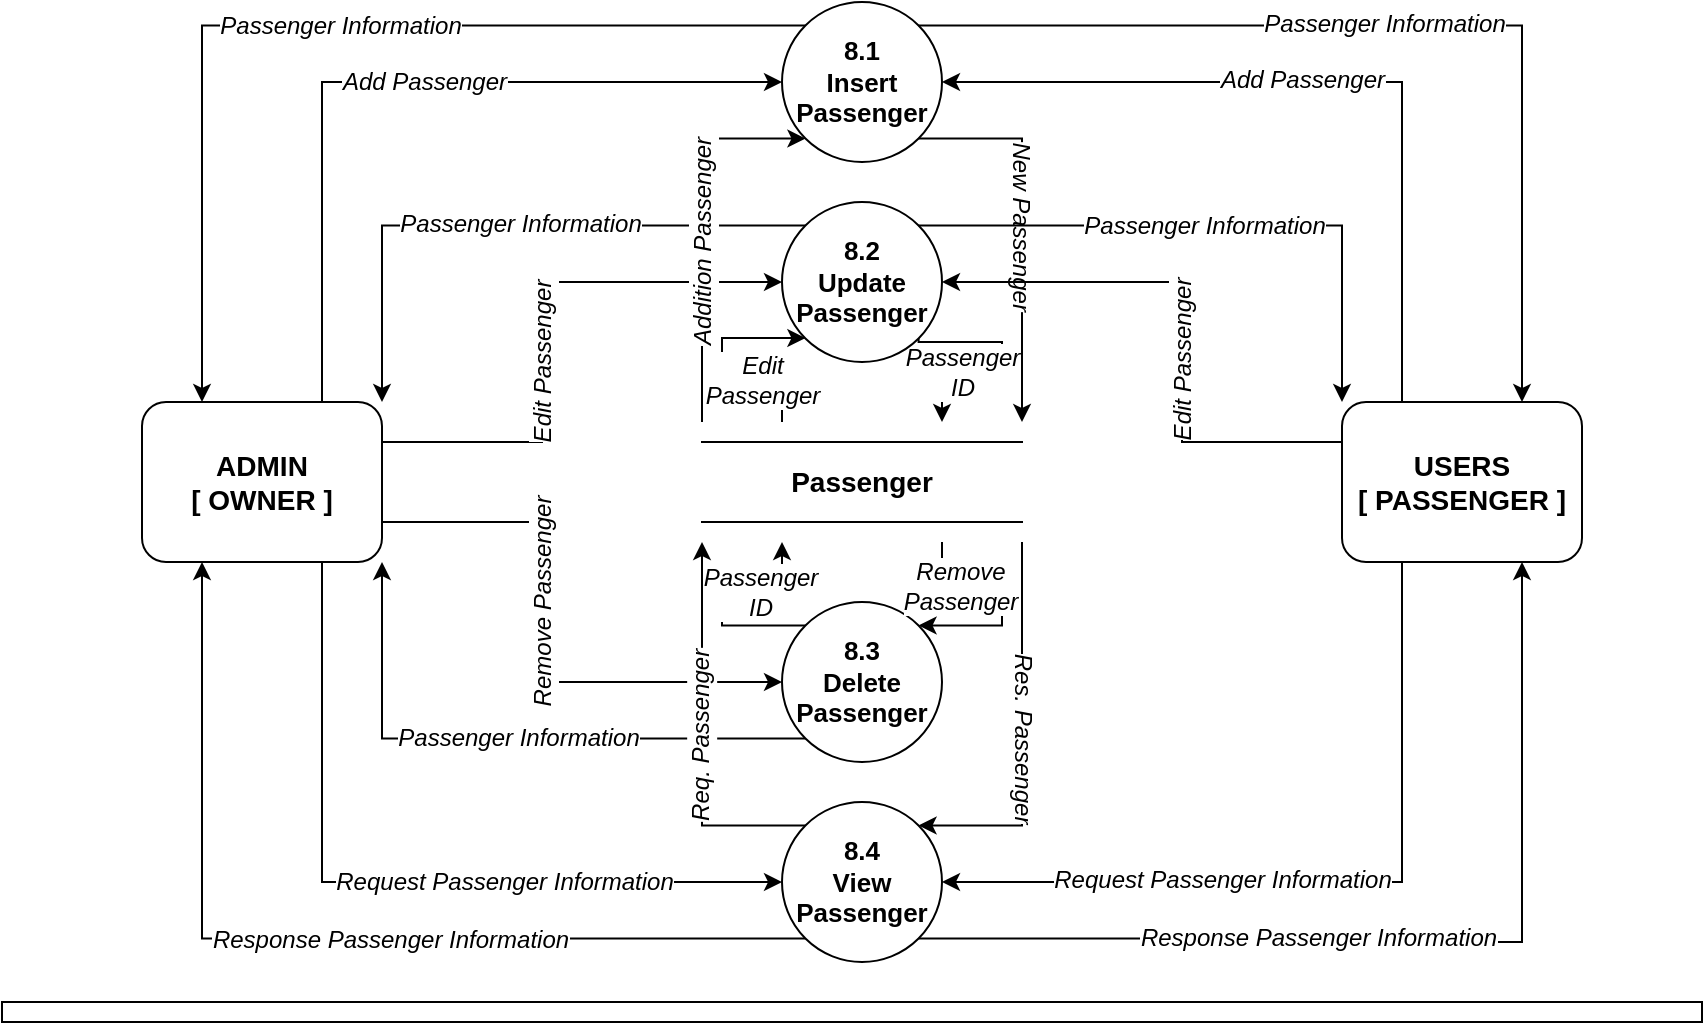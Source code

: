 <mxfile version="22.0.4" type="device">
  <diagram name="Page-1" id="5ffM72v4nF_bGZKfo2SZ">
    <mxGraphModel dx="1257" dy="671" grid="1" gridSize="10" guides="1" tooltips="1" connect="1" arrows="1" fold="1" page="1" pageScale="1" pageWidth="850" pageHeight="1100" math="0" shadow="0">
      <root>
        <mxCell id="0" />
        <mxCell id="1" parent="0" />
        <mxCell id="SJ9dCTv6q1QLFrqjMNKv-55" style="edgeStyle=orthogonalEdgeStyle;rounded=0;orthogonalLoop=1;jettySize=auto;html=1;exitX=1;exitY=0.25;exitDx=0;exitDy=0;entryX=0;entryY=0.5;entryDx=0;entryDy=0;" parent="1" source="SJ9dCTv6q1QLFrqjMNKv-1" target="SJ9dCTv6q1QLFrqjMNKv-6" edge="1">
          <mxGeometry relative="1" as="geometry">
            <mxPoint x="100.0" y="240" as="sourcePoint" />
            <mxPoint x="280" y="150" as="targetPoint" />
            <Array as="points">
              <mxPoint x="270" y="240" />
              <mxPoint x="270" y="160" />
            </Array>
          </mxGeometry>
        </mxCell>
        <mxCell id="SJ9dCTv6q1QLFrqjMNKv-66" value="Edit Passenger" style="edgeLabel;html=1;align=center;verticalAlign=middle;resizable=0;points=[];rotation=-90;fontSize=12;fontStyle=2" parent="SJ9dCTv6q1QLFrqjMNKv-55" vertex="1" connectable="0">
          <mxGeometry x="-0.594" y="-1" relative="1" as="geometry">
            <mxPoint x="23" y="-41" as="offset" />
          </mxGeometry>
        </mxCell>
        <mxCell id="SJ9dCTv6q1QLFrqjMNKv-57" style="edgeStyle=orthogonalEdgeStyle;rounded=0;orthogonalLoop=1;jettySize=auto;html=1;exitX=1;exitY=0.75;exitDx=0;exitDy=0;entryX=0;entryY=0.5;entryDx=0;entryDy=0;" parent="1" source="SJ9dCTv6q1QLFrqjMNKv-1" target="SJ9dCTv6q1QLFrqjMNKv-7" edge="1">
          <mxGeometry relative="1" as="geometry">
            <Array as="points">
              <mxPoint x="270" y="280" />
              <mxPoint x="270" y="360" />
            </Array>
          </mxGeometry>
        </mxCell>
        <mxCell id="SJ9dCTv6q1QLFrqjMNKv-67" value="Remove Passenger" style="edgeLabel;html=1;align=center;verticalAlign=middle;resizable=0;points=[];rotation=-90;fontSize=12;fontStyle=2" parent="SJ9dCTv6q1QLFrqjMNKv-57" vertex="1" connectable="0">
          <mxGeometry x="-0.727" y="-1" relative="1" as="geometry">
            <mxPoint x="42" y="39" as="offset" />
          </mxGeometry>
        </mxCell>
        <mxCell id="SJ9dCTv6q1QLFrqjMNKv-59" style="edgeStyle=orthogonalEdgeStyle;rounded=0;orthogonalLoop=1;jettySize=auto;html=1;exitX=0.75;exitY=0;exitDx=0;exitDy=0;entryX=0;entryY=0.5;entryDx=0;entryDy=0;" parent="1" source="SJ9dCTv6q1QLFrqjMNKv-1" target="SJ9dCTv6q1QLFrqjMNKv-4" edge="1">
          <mxGeometry relative="1" as="geometry" />
        </mxCell>
        <mxCell id="SJ9dCTv6q1QLFrqjMNKv-64" value="Add Passenger" style="edgeLabel;html=1;align=center;verticalAlign=middle;resizable=0;points=[];fontSize=12;fontStyle=2" parent="SJ9dCTv6q1QLFrqjMNKv-59" vertex="1" connectable="0">
          <mxGeometry x="0.245" relative="1" as="geometry">
            <mxPoint x="-32" as="offset" />
          </mxGeometry>
        </mxCell>
        <mxCell id="SJ9dCTv6q1QLFrqjMNKv-61" style="edgeStyle=orthogonalEdgeStyle;rounded=0;orthogonalLoop=1;jettySize=auto;html=1;exitX=0.75;exitY=1;exitDx=0;exitDy=0;entryX=0;entryY=0.5;entryDx=0;entryDy=0;" parent="1" source="SJ9dCTv6q1QLFrqjMNKv-1" target="SJ9dCTv6q1QLFrqjMNKv-8" edge="1">
          <mxGeometry relative="1" as="geometry" />
        </mxCell>
        <mxCell id="SJ9dCTv6q1QLFrqjMNKv-69" value="Request Passenger Information" style="edgeLabel;html=1;align=center;verticalAlign=middle;resizable=0;points=[];fontSize=12;fontStyle=2" parent="SJ9dCTv6q1QLFrqjMNKv-61" vertex="1" connectable="0">
          <mxGeometry x="0.192" y="1" relative="1" as="geometry">
            <mxPoint x="18" y="1" as="offset" />
          </mxGeometry>
        </mxCell>
        <mxCell id="SJ9dCTv6q1QLFrqjMNKv-1" value="ADMIN&lt;br style=&quot;font-size: 14px;&quot;&gt;[ OWNER ]" style="rounded=1;whiteSpace=wrap;html=1;fontSize=14;fontStyle=1" parent="1" vertex="1">
          <mxGeometry x="70" y="220" width="120" height="80" as="geometry" />
        </mxCell>
        <mxCell id="SJ9dCTv6q1QLFrqjMNKv-2" value="" style="rounded=0;whiteSpace=wrap;html=1;" parent="1" vertex="1">
          <mxGeometry y="520" width="850" height="10" as="geometry" />
        </mxCell>
        <mxCell id="SJ9dCTv6q1QLFrqjMNKv-41" style="edgeStyle=orthogonalEdgeStyle;rounded=0;orthogonalLoop=1;jettySize=auto;html=1;exitX=1;exitY=1;exitDx=0;exitDy=0;" parent="1" source="SJ9dCTv6q1QLFrqjMNKv-4" edge="1">
          <mxGeometry relative="1" as="geometry">
            <mxPoint x="510" y="230" as="targetPoint" />
            <Array as="points">
              <mxPoint x="510" y="88" />
            </Array>
          </mxGeometry>
        </mxCell>
        <mxCell id="SJ9dCTv6q1QLFrqjMNKv-81" value="New Passenger" style="edgeLabel;html=1;align=center;verticalAlign=middle;resizable=0;points=[];rotation=90;fontSize=12;fontStyle=2" parent="SJ9dCTv6q1QLFrqjMNKv-41" vertex="1" connectable="0">
          <mxGeometry x="-0.318" y="-1" relative="1" as="geometry">
            <mxPoint x="1" y="29" as="offset" />
          </mxGeometry>
        </mxCell>
        <mxCell id="SJ9dCTv6q1QLFrqjMNKv-60" style="edgeStyle=orthogonalEdgeStyle;rounded=0;orthogonalLoop=1;jettySize=auto;html=1;exitX=0;exitY=0;exitDx=0;exitDy=0;entryX=0.25;entryY=0;entryDx=0;entryDy=0;" parent="1" source="SJ9dCTv6q1QLFrqjMNKv-4" target="SJ9dCTv6q1QLFrqjMNKv-1" edge="1">
          <mxGeometry relative="1" as="geometry" />
        </mxCell>
        <mxCell id="SJ9dCTv6q1QLFrqjMNKv-63" value="Passenger Information" style="edgeLabel;html=1;align=center;verticalAlign=middle;resizable=0;points=[];fontSize=12;fontStyle=2" parent="SJ9dCTv6q1QLFrqjMNKv-60" vertex="1" connectable="0">
          <mxGeometry x="-0.315" relative="1" as="geometry">
            <mxPoint x="-65" as="offset" />
          </mxGeometry>
        </mxCell>
        <mxCell id="SJ9dCTv6q1QLFrqjMNKv-4" value="8.1&lt;br style=&quot;font-size: 13px;&quot;&gt;Insert &lt;br style=&quot;font-size: 13px;&quot;&gt;Passenger" style="ellipse;whiteSpace=wrap;html=1;fontSize=13;fontStyle=1" parent="1" vertex="1">
          <mxGeometry x="390" y="20" width="80" height="80" as="geometry" />
        </mxCell>
        <mxCell id="SJ9dCTv6q1QLFrqjMNKv-52" style="edgeStyle=orthogonalEdgeStyle;rounded=0;orthogonalLoop=1;jettySize=auto;html=1;exitX=0.25;exitY=1;exitDx=0;exitDy=0;entryX=1;entryY=0.5;entryDx=0;entryDy=0;" parent="1" source="SJ9dCTv6q1QLFrqjMNKv-5" edge="1" target="SJ9dCTv6q1QLFrqjMNKv-8">
          <mxGeometry relative="1" as="geometry">
            <mxPoint x="655" y="240" as="sourcePoint" />
            <mxPoint x="465" y="440" as="targetPoint" />
            <Array as="points">
              <mxPoint x="700" y="460" />
            </Array>
          </mxGeometry>
        </mxCell>
        <mxCell id="SJ9dCTv6q1QLFrqjMNKv-71" value="Request Passenger Information" style="edgeLabel;html=1;align=center;verticalAlign=middle;resizable=0;points=[];rotation=0;fontSize=12;fontStyle=2" parent="SJ9dCTv6q1QLFrqjMNKv-52" vertex="1" connectable="0">
          <mxGeometry x="-0.597" y="2" relative="1" as="geometry">
            <mxPoint x="-92" y="80" as="offset" />
          </mxGeometry>
        </mxCell>
        <mxCell id="SJ9dCTv6q1QLFrqjMNKv-5" value="USERS&lt;br style=&quot;font-size: 14px;&quot;&gt;[ PASSENGER ]" style="rounded=1;whiteSpace=wrap;html=1;fontSize=14;fontStyle=1" parent="1" vertex="1">
          <mxGeometry x="670" y="220" width="120" height="80" as="geometry" />
        </mxCell>
        <mxCell id="SJ9dCTv6q1QLFrqjMNKv-44" style="edgeStyle=orthogonalEdgeStyle;rounded=0;orthogonalLoop=1;jettySize=auto;html=1;exitX=1;exitY=1;exitDx=0;exitDy=0;" parent="1" source="SJ9dCTv6q1QLFrqjMNKv-6" edge="1">
          <mxGeometry relative="1" as="geometry">
            <mxPoint x="470" y="230" as="targetPoint" />
            <Array as="points">
              <mxPoint x="458" y="190" />
              <mxPoint x="500" y="190" />
              <mxPoint x="500" y="210" />
              <mxPoint x="470" y="210" />
            </Array>
          </mxGeometry>
        </mxCell>
        <mxCell id="SJ9dCTv6q1QLFrqjMNKv-74" value="Passenger&lt;br style=&quot;font-size: 12px;&quot;&gt;ID" style="edgeLabel;html=1;align=center;verticalAlign=middle;resizable=0;points=[];fontSize=12;fontStyle=2" parent="SJ9dCTv6q1QLFrqjMNKv-44" vertex="1" connectable="0">
          <mxGeometry x="-0.485" relative="1" as="geometry">
            <mxPoint x="-6" y="15" as="offset" />
          </mxGeometry>
        </mxCell>
        <mxCell id="SJ9dCTv6q1QLFrqjMNKv-56" style="edgeStyle=orthogonalEdgeStyle;rounded=0;orthogonalLoop=1;jettySize=auto;html=1;exitX=0;exitY=0;exitDx=0;exitDy=0;entryX=1;entryY=0;entryDx=0;entryDy=0;" parent="1" source="SJ9dCTv6q1QLFrqjMNKv-6" target="SJ9dCTv6q1QLFrqjMNKv-1" edge="1">
          <mxGeometry relative="1" as="geometry" />
        </mxCell>
        <mxCell id="SJ9dCTv6q1QLFrqjMNKv-65" value="Passenger Information" style="edgeLabel;html=1;align=center;verticalAlign=middle;resizable=0;points=[];fontSize=12;fontStyle=2" parent="SJ9dCTv6q1QLFrqjMNKv-56" vertex="1" connectable="0">
          <mxGeometry x="-0.12" y="-1" relative="1" as="geometry">
            <mxPoint x="-11" as="offset" />
          </mxGeometry>
        </mxCell>
        <mxCell id="SJ9dCTv6q1QLFrqjMNKv-6" value="8.2&lt;br style=&quot;border-color: var(--border-color); font-size: 13px;&quot;&gt;Update&lt;br style=&quot;border-color: var(--border-color); font-size: 13px;&quot;&gt;Passenger" style="ellipse;whiteSpace=wrap;html=1;fontSize=13;fontStyle=1" parent="1" vertex="1">
          <mxGeometry x="390" y="120" width="80" height="80" as="geometry" />
        </mxCell>
        <mxCell id="SJ9dCTv6q1QLFrqjMNKv-51" style="edgeStyle=orthogonalEdgeStyle;rounded=0;orthogonalLoop=1;jettySize=auto;html=1;exitX=0;exitY=0;exitDx=0;exitDy=0;" parent="1" edge="1">
          <mxGeometry relative="1" as="geometry">
            <mxPoint x="401.716" y="331.716" as="sourcePoint" />
            <mxPoint x="390" y="290" as="targetPoint" />
            <Array as="points">
              <mxPoint x="360" y="332" />
              <mxPoint x="360" y="310" />
              <mxPoint x="390" y="310" />
            </Array>
          </mxGeometry>
        </mxCell>
        <mxCell id="SJ9dCTv6q1QLFrqjMNKv-79" value="Passenger&lt;br style=&quot;font-size: 12px;&quot;&gt;ID" style="edgeLabel;html=1;align=center;verticalAlign=middle;resizable=0;points=[];fontSize=12;fontStyle=2" parent="SJ9dCTv6q1QLFrqjMNKv-51" vertex="1" connectable="0">
          <mxGeometry x="-0.072" relative="1" as="geometry">
            <mxPoint x="19" y="-6" as="offset" />
          </mxGeometry>
        </mxCell>
        <mxCell id="SJ9dCTv6q1QLFrqjMNKv-58" style="edgeStyle=orthogonalEdgeStyle;rounded=0;orthogonalLoop=1;jettySize=auto;html=1;exitX=0;exitY=1;exitDx=0;exitDy=0;entryX=1;entryY=1;entryDx=0;entryDy=0;" parent="1" source="SJ9dCTv6q1QLFrqjMNKv-7" target="SJ9dCTv6q1QLFrqjMNKv-1" edge="1">
          <mxGeometry relative="1" as="geometry" />
        </mxCell>
        <mxCell id="SJ9dCTv6q1QLFrqjMNKv-68" value="Passenger Information" style="edgeLabel;html=1;align=center;verticalAlign=middle;resizable=0;points=[];fontSize=12;fontStyle=2" parent="SJ9dCTv6q1QLFrqjMNKv-58" vertex="1" connectable="0">
          <mxGeometry x="-0.018" y="-1" relative="1" as="geometry">
            <mxPoint x="4" as="offset" />
          </mxGeometry>
        </mxCell>
        <mxCell id="SJ9dCTv6q1QLFrqjMNKv-7" value="8.3&lt;br style=&quot;border-color: var(--border-color); font-size: 13px;&quot;&gt;Delete&lt;br style=&quot;border-color: var(--border-color); font-size: 13px;&quot;&gt;Passenger" style="ellipse;whiteSpace=wrap;html=1;fontSize=13;fontStyle=1" parent="1" vertex="1">
          <mxGeometry x="390" y="320" width="80" height="80" as="geometry" />
        </mxCell>
        <mxCell id="SJ9dCTv6q1QLFrqjMNKv-48" style="edgeStyle=orthogonalEdgeStyle;rounded=0;orthogonalLoop=1;jettySize=auto;html=1;exitX=0;exitY=0;exitDx=0;exitDy=0;" parent="1" source="SJ9dCTv6q1QLFrqjMNKv-8" edge="1">
          <mxGeometry relative="1" as="geometry">
            <mxPoint x="350" y="290" as="targetPoint" />
            <Array as="points">
              <mxPoint x="350" y="432" />
            </Array>
          </mxGeometry>
        </mxCell>
        <mxCell id="SJ9dCTv6q1QLFrqjMNKv-83" value="Req. Passenger" style="edgeLabel;html=1;align=center;verticalAlign=middle;resizable=0;points=[];rotation=-90;fontSize=12;fontStyle=2" parent="SJ9dCTv6q1QLFrqjMNKv-48" vertex="1" connectable="0">
          <mxGeometry x="-0.341" relative="1" as="geometry">
            <mxPoint x="-1" y="-33" as="offset" />
          </mxGeometry>
        </mxCell>
        <mxCell id="SJ9dCTv6q1QLFrqjMNKv-53" style="edgeStyle=orthogonalEdgeStyle;rounded=0;orthogonalLoop=1;jettySize=auto;html=1;entryX=0.75;entryY=1;entryDx=0;entryDy=0;exitX=1;exitY=1;exitDx=0;exitDy=0;" parent="1" source="SJ9dCTv6q1QLFrqjMNKv-8" target="SJ9dCTv6q1QLFrqjMNKv-5" edge="1">
          <mxGeometry relative="1" as="geometry">
            <mxPoint x="630" y="440" as="sourcePoint" />
            <Array as="points">
              <mxPoint x="630" y="488" />
              <mxPoint x="630" y="490" />
              <mxPoint x="760" y="490" />
            </Array>
          </mxGeometry>
        </mxCell>
        <mxCell id="SJ9dCTv6q1QLFrqjMNKv-72" value="Response Passenger Information" style="edgeLabel;html=1;align=center;verticalAlign=middle;resizable=0;points=[];rotation=0;fontSize=12;fontStyle=2" parent="SJ9dCTv6q1QLFrqjMNKv-53" vertex="1" connectable="0">
          <mxGeometry x="-0.467" y="-2" relative="1" as="geometry">
            <mxPoint x="68" y="-3" as="offset" />
          </mxGeometry>
        </mxCell>
        <mxCell id="SJ9dCTv6q1QLFrqjMNKv-62" style="edgeStyle=orthogonalEdgeStyle;rounded=0;orthogonalLoop=1;jettySize=auto;html=1;exitX=0;exitY=1;exitDx=0;exitDy=0;entryX=0.25;entryY=1;entryDx=0;entryDy=0;" parent="1" source="SJ9dCTv6q1QLFrqjMNKv-8" target="SJ9dCTv6q1QLFrqjMNKv-1" edge="1">
          <mxGeometry relative="1" as="geometry" />
        </mxCell>
        <mxCell id="SJ9dCTv6q1QLFrqjMNKv-70" value="Response Passenger Information" style="edgeLabel;html=1;align=center;verticalAlign=middle;resizable=0;points=[];fontSize=12;fontStyle=2" parent="SJ9dCTv6q1QLFrqjMNKv-62" vertex="1" connectable="0">
          <mxGeometry x="-0.219" relative="1" as="geometry">
            <mxPoint x="-16" as="offset" />
          </mxGeometry>
        </mxCell>
        <mxCell id="SJ9dCTv6q1QLFrqjMNKv-8" value="8.4&lt;br style=&quot;border-color: var(--border-color); font-size: 13px;&quot;&gt;View&lt;br style=&quot;border-color: var(--border-color); font-size: 13px;&quot;&gt;Passenger" style="ellipse;whiteSpace=wrap;html=1;fontSize=13;fontStyle=1" parent="1" vertex="1">
          <mxGeometry x="390" y="420" width="80" height="80" as="geometry" />
        </mxCell>
        <mxCell id="SJ9dCTv6q1QLFrqjMNKv-43" style="edgeStyle=orthogonalEdgeStyle;rounded=0;orthogonalLoop=1;jettySize=auto;html=1;entryX=0;entryY=1;entryDx=0;entryDy=0;" parent="1" target="SJ9dCTv6q1QLFrqjMNKv-4" edge="1">
          <mxGeometry relative="1" as="geometry">
            <mxPoint x="350" y="230" as="sourcePoint" />
            <Array as="points">
              <mxPoint x="350" y="88" />
            </Array>
          </mxGeometry>
        </mxCell>
        <mxCell id="SJ9dCTv6q1QLFrqjMNKv-82" value="Addition Passenger" style="edgeLabel;html=1;align=center;verticalAlign=middle;resizable=0;points=[];rotation=-90;fontSize=12;fontStyle=2" parent="SJ9dCTv6q1QLFrqjMNKv-43" vertex="1" connectable="0">
          <mxGeometry x="0.261" y="-1" relative="1" as="geometry">
            <mxPoint x="-1" y="32" as="offset" />
          </mxGeometry>
        </mxCell>
        <mxCell id="SJ9dCTv6q1QLFrqjMNKv-46" style="edgeStyle=orthogonalEdgeStyle;rounded=0;orthogonalLoop=1;jettySize=auto;html=1;entryX=0;entryY=1;entryDx=0;entryDy=0;" parent="1" target="SJ9dCTv6q1QLFrqjMNKv-6" edge="1">
          <mxGeometry relative="1" as="geometry">
            <mxPoint x="390" y="230" as="sourcePoint" />
            <Array as="points">
              <mxPoint x="390" y="210" />
              <mxPoint x="360" y="210" />
              <mxPoint x="360" y="188" />
              <mxPoint x="402" y="188" />
            </Array>
          </mxGeometry>
        </mxCell>
        <mxCell id="SJ9dCTv6q1QLFrqjMNKv-76" value="Edit&lt;br style=&quot;font-size: 12px;&quot;&gt;Passenger" style="edgeLabel;html=1;align=center;verticalAlign=middle;resizable=0;points=[];fontSize=12;fontStyle=2" parent="SJ9dCTv6q1QLFrqjMNKv-46" vertex="1" connectable="0">
          <mxGeometry x="0.415" relative="1" as="geometry">
            <mxPoint x="11" y="21" as="offset" />
          </mxGeometry>
        </mxCell>
        <mxCell id="SJ9dCTv6q1QLFrqjMNKv-49" style="edgeStyle=orthogonalEdgeStyle;rounded=0;orthogonalLoop=1;jettySize=auto;html=1;entryX=1;entryY=0;entryDx=0;entryDy=0;" parent="1" target="SJ9dCTv6q1QLFrqjMNKv-8" edge="1">
          <mxGeometry relative="1" as="geometry">
            <mxPoint x="510" y="290" as="sourcePoint" />
            <Array as="points">
              <mxPoint x="510" y="432" />
            </Array>
          </mxGeometry>
        </mxCell>
        <mxCell id="SJ9dCTv6q1QLFrqjMNKv-85" value="Res. Passenger" style="edgeLabel;html=1;align=center;verticalAlign=middle;resizable=0;points=[];rotation=90;fontSize=12;fontStyle=2" parent="SJ9dCTv6q1QLFrqjMNKv-49" vertex="1" connectable="0">
          <mxGeometry x="0.307" y="-1" relative="1" as="geometry">
            <mxPoint x="2" y="-29" as="offset" />
          </mxGeometry>
        </mxCell>
        <mxCell id="SJ9dCTv6q1QLFrqjMNKv-50" style="edgeStyle=orthogonalEdgeStyle;rounded=0;orthogonalLoop=1;jettySize=auto;html=1;entryX=1;entryY=0;entryDx=0;entryDy=0;" parent="1" target="SJ9dCTv6q1QLFrqjMNKv-7" edge="1">
          <mxGeometry relative="1" as="geometry">
            <mxPoint x="470" y="290" as="sourcePoint" />
            <Array as="points">
              <mxPoint x="470" y="310" />
              <mxPoint x="500" y="310" />
              <mxPoint x="500" y="332" />
            </Array>
          </mxGeometry>
        </mxCell>
        <mxCell id="SJ9dCTv6q1QLFrqjMNKv-80" value="Remove&lt;br style=&quot;font-size: 12px;&quot;&gt;Passenger" style="edgeLabel;html=1;align=center;verticalAlign=middle;resizable=0;points=[];fontSize=12;fontStyle=2" parent="SJ9dCTv6q1QLFrqjMNKv-50" vertex="1" connectable="0">
          <mxGeometry x="-0.029" y="-1" relative="1" as="geometry">
            <mxPoint x="-20" y="-3" as="offset" />
          </mxGeometry>
        </mxCell>
        <mxCell id="SJ9dCTv6q1QLFrqjMNKv-10" value="Passenger" style="html=1;dashed=0;whiteSpace=wrap;shape=partialRectangle;right=0;left=0;fontSize=14;fontStyle=1" parent="1" vertex="1">
          <mxGeometry x="350" y="240" width="160" height="40" as="geometry" />
        </mxCell>
        <mxCell id="_gLAQg3pL9JI-8h7pRT4-1" style="edgeStyle=orthogonalEdgeStyle;rounded=0;orthogonalLoop=1;jettySize=auto;html=1;exitX=1;exitY=0;exitDx=0;exitDy=0;entryX=0.75;entryY=0;entryDx=0;entryDy=0;" edge="1" parent="1" source="SJ9dCTv6q1QLFrqjMNKv-4" target="SJ9dCTv6q1QLFrqjMNKv-5">
          <mxGeometry relative="1" as="geometry">
            <mxPoint x="412" y="42" as="sourcePoint" />
            <mxPoint x="110" y="230" as="targetPoint" />
          </mxGeometry>
        </mxCell>
        <mxCell id="_gLAQg3pL9JI-8h7pRT4-2" value="Passenger Information" style="edgeLabel;html=1;align=center;verticalAlign=middle;resizable=0;points=[];fontSize=12;fontStyle=2" vertex="1" connectable="0" parent="_gLAQg3pL9JI-8h7pRT4-1">
          <mxGeometry x="-0.315" relative="1" as="geometry">
            <mxPoint x="64" y="-1" as="offset" />
          </mxGeometry>
        </mxCell>
        <mxCell id="_gLAQg3pL9JI-8h7pRT4-3" style="edgeStyle=orthogonalEdgeStyle;rounded=0;orthogonalLoop=1;jettySize=auto;html=1;exitX=0.25;exitY=0;exitDx=0;exitDy=0;entryX=1;entryY=0.5;entryDx=0;entryDy=0;" edge="1" parent="1" source="SJ9dCTv6q1QLFrqjMNKv-5" target="SJ9dCTv6q1QLFrqjMNKv-4">
          <mxGeometry relative="1" as="geometry">
            <mxPoint x="170" y="230" as="sourcePoint" />
            <mxPoint x="400" y="70" as="targetPoint" />
          </mxGeometry>
        </mxCell>
        <mxCell id="_gLAQg3pL9JI-8h7pRT4-4" value="Add Passenger" style="edgeLabel;html=1;align=center;verticalAlign=middle;resizable=0;points=[];fontSize=12;fontStyle=2" vertex="1" connectable="0" parent="_gLAQg3pL9JI-8h7pRT4-3">
          <mxGeometry x="0.245" relative="1" as="geometry">
            <mxPoint x="33" y="-1" as="offset" />
          </mxGeometry>
        </mxCell>
        <mxCell id="_gLAQg3pL9JI-8h7pRT4-5" style="edgeStyle=orthogonalEdgeStyle;rounded=0;orthogonalLoop=1;jettySize=auto;html=1;exitX=1;exitY=0;exitDx=0;exitDy=0;entryX=0;entryY=0;entryDx=0;entryDy=0;" edge="1" parent="1" source="SJ9dCTv6q1QLFrqjMNKv-6" target="SJ9dCTv6q1QLFrqjMNKv-5">
          <mxGeometry relative="1" as="geometry">
            <mxPoint x="412" y="142" as="sourcePoint" />
            <mxPoint x="200" y="230" as="targetPoint" />
          </mxGeometry>
        </mxCell>
        <mxCell id="_gLAQg3pL9JI-8h7pRT4-6" value="Passenger Information" style="edgeLabel;html=1;align=center;verticalAlign=middle;resizable=0;points=[];fontSize=12;fontStyle=2" vertex="1" connectable="0" parent="_gLAQg3pL9JI-8h7pRT4-5">
          <mxGeometry x="-0.12" y="-1" relative="1" as="geometry">
            <mxPoint x="10" y="-1" as="offset" />
          </mxGeometry>
        </mxCell>
        <mxCell id="_gLAQg3pL9JI-8h7pRT4-7" style="edgeStyle=orthogonalEdgeStyle;rounded=0;orthogonalLoop=1;jettySize=auto;html=1;exitX=0;exitY=0.25;exitDx=0;exitDy=0;entryX=1;entryY=0.5;entryDx=0;entryDy=0;" edge="1" parent="1" source="SJ9dCTv6q1QLFrqjMNKv-5" target="SJ9dCTv6q1QLFrqjMNKv-6">
          <mxGeometry relative="1" as="geometry">
            <mxPoint x="200" y="250" as="sourcePoint" />
            <mxPoint x="400" y="170" as="targetPoint" />
            <Array as="points">
              <mxPoint x="590" y="240" />
              <mxPoint x="590" y="160" />
            </Array>
          </mxGeometry>
        </mxCell>
        <mxCell id="_gLAQg3pL9JI-8h7pRT4-8" value="Edit Passenger" style="edgeLabel;html=1;align=center;verticalAlign=middle;resizable=0;points=[];rotation=-90;fontSize=12;fontStyle=2" vertex="1" connectable="0" parent="_gLAQg3pL9JI-8h7pRT4-7">
          <mxGeometry x="-0.594" y="-1" relative="1" as="geometry">
            <mxPoint x="-23" y="-40" as="offset" />
          </mxGeometry>
        </mxCell>
      </root>
    </mxGraphModel>
  </diagram>
</mxfile>
